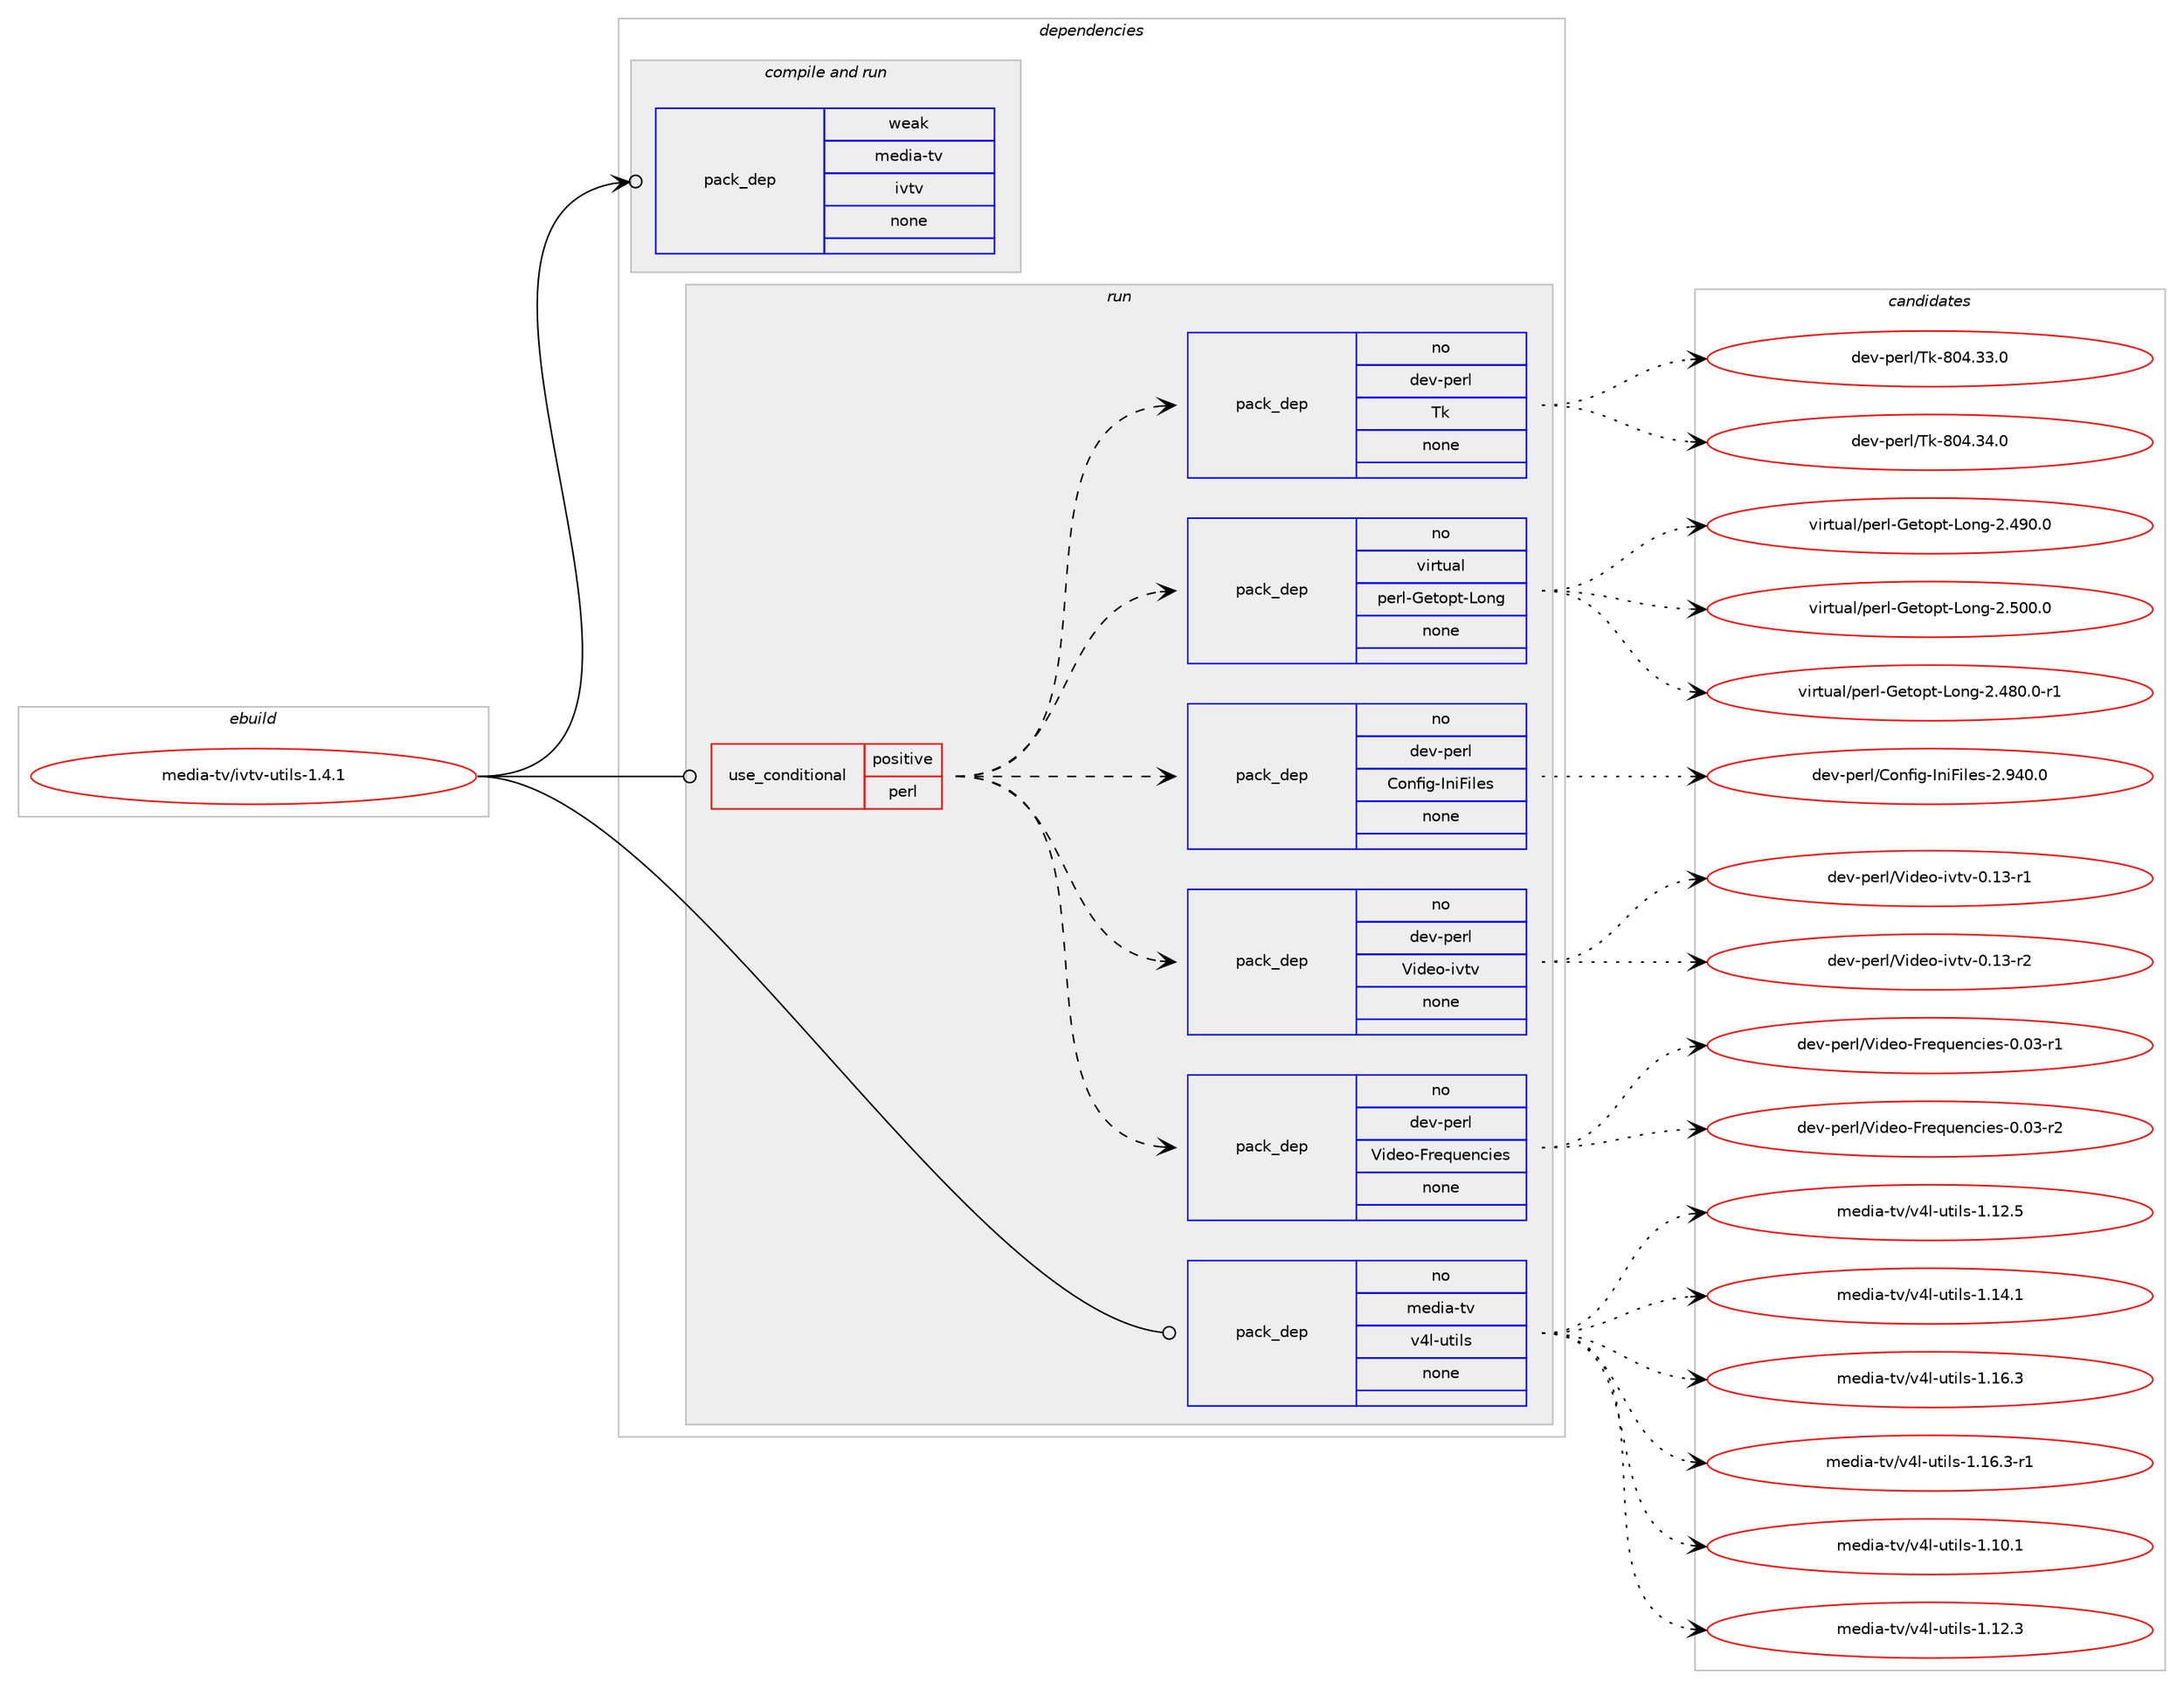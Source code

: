 digraph prolog {

# *************
# Graph options
# *************

newrank=true;
concentrate=true;
compound=true;
graph [rankdir=LR,fontname=Helvetica,fontsize=10,ranksep=1.5];#, ranksep=2.5, nodesep=0.2];
edge  [arrowhead=vee];
node  [fontname=Helvetica,fontsize=10];

# **********
# The ebuild
# **********

subgraph cluster_leftcol {
color=gray;
rank=same;
label=<<i>ebuild</i>>;
id [label="media-tv/ivtv-utils-1.4.1", color=red, width=4, href="../media-tv/ivtv-utils-1.4.1.svg"];
}

# ****************
# The dependencies
# ****************

subgraph cluster_midcol {
color=gray;
label=<<i>dependencies</i>>;
subgraph cluster_compile {
fillcolor="#eeeeee";
style=filled;
label=<<i>compile</i>>;
}
subgraph cluster_compileandrun {
fillcolor="#eeeeee";
style=filled;
label=<<i>compile and run</i>>;
subgraph pack1167200 {
dependency1632170 [label=<<TABLE BORDER="0" CELLBORDER="1" CELLSPACING="0" CELLPADDING="4" WIDTH="220"><TR><TD ROWSPAN="6" CELLPADDING="30">pack_dep</TD></TR><TR><TD WIDTH="110">weak</TD></TR><TR><TD>media-tv</TD></TR><TR><TD>ivtv</TD></TR><TR><TD>none</TD></TR><TR><TD></TD></TR></TABLE>>, shape=none, color=blue];
}
id:e -> dependency1632170:w [weight=20,style="solid",arrowhead="odotvee"];
}
subgraph cluster_run {
fillcolor="#eeeeee";
style=filled;
label=<<i>run</i>>;
subgraph cond438612 {
dependency1632171 [label=<<TABLE BORDER="0" CELLBORDER="1" CELLSPACING="0" CELLPADDING="4"><TR><TD ROWSPAN="3" CELLPADDING="10">use_conditional</TD></TR><TR><TD>positive</TD></TR><TR><TD>perl</TD></TR></TABLE>>, shape=none, color=red];
subgraph pack1167201 {
dependency1632172 [label=<<TABLE BORDER="0" CELLBORDER="1" CELLSPACING="0" CELLPADDING="4" WIDTH="220"><TR><TD ROWSPAN="6" CELLPADDING="30">pack_dep</TD></TR><TR><TD WIDTH="110">no</TD></TR><TR><TD>dev-perl</TD></TR><TR><TD>Video-Frequencies</TD></TR><TR><TD>none</TD></TR><TR><TD></TD></TR></TABLE>>, shape=none, color=blue];
}
dependency1632171:e -> dependency1632172:w [weight=20,style="dashed",arrowhead="vee"];
subgraph pack1167202 {
dependency1632173 [label=<<TABLE BORDER="0" CELLBORDER="1" CELLSPACING="0" CELLPADDING="4" WIDTH="220"><TR><TD ROWSPAN="6" CELLPADDING="30">pack_dep</TD></TR><TR><TD WIDTH="110">no</TD></TR><TR><TD>dev-perl</TD></TR><TR><TD>Video-ivtv</TD></TR><TR><TD>none</TD></TR><TR><TD></TD></TR></TABLE>>, shape=none, color=blue];
}
dependency1632171:e -> dependency1632173:w [weight=20,style="dashed",arrowhead="vee"];
subgraph pack1167203 {
dependency1632174 [label=<<TABLE BORDER="0" CELLBORDER="1" CELLSPACING="0" CELLPADDING="4" WIDTH="220"><TR><TD ROWSPAN="6" CELLPADDING="30">pack_dep</TD></TR><TR><TD WIDTH="110">no</TD></TR><TR><TD>dev-perl</TD></TR><TR><TD>Config-IniFiles</TD></TR><TR><TD>none</TD></TR><TR><TD></TD></TR></TABLE>>, shape=none, color=blue];
}
dependency1632171:e -> dependency1632174:w [weight=20,style="dashed",arrowhead="vee"];
subgraph pack1167204 {
dependency1632175 [label=<<TABLE BORDER="0" CELLBORDER="1" CELLSPACING="0" CELLPADDING="4" WIDTH="220"><TR><TD ROWSPAN="6" CELLPADDING="30">pack_dep</TD></TR><TR><TD WIDTH="110">no</TD></TR><TR><TD>virtual</TD></TR><TR><TD>perl-Getopt-Long</TD></TR><TR><TD>none</TD></TR><TR><TD></TD></TR></TABLE>>, shape=none, color=blue];
}
dependency1632171:e -> dependency1632175:w [weight=20,style="dashed",arrowhead="vee"];
subgraph pack1167205 {
dependency1632176 [label=<<TABLE BORDER="0" CELLBORDER="1" CELLSPACING="0" CELLPADDING="4" WIDTH="220"><TR><TD ROWSPAN="6" CELLPADDING="30">pack_dep</TD></TR><TR><TD WIDTH="110">no</TD></TR><TR><TD>dev-perl</TD></TR><TR><TD>Tk</TD></TR><TR><TD>none</TD></TR><TR><TD></TD></TR></TABLE>>, shape=none, color=blue];
}
dependency1632171:e -> dependency1632176:w [weight=20,style="dashed",arrowhead="vee"];
}
id:e -> dependency1632171:w [weight=20,style="solid",arrowhead="odot"];
subgraph pack1167206 {
dependency1632177 [label=<<TABLE BORDER="0" CELLBORDER="1" CELLSPACING="0" CELLPADDING="4" WIDTH="220"><TR><TD ROWSPAN="6" CELLPADDING="30">pack_dep</TD></TR><TR><TD WIDTH="110">no</TD></TR><TR><TD>media-tv</TD></TR><TR><TD>v4l-utils</TD></TR><TR><TD>none</TD></TR><TR><TD></TD></TR></TABLE>>, shape=none, color=blue];
}
id:e -> dependency1632177:w [weight=20,style="solid",arrowhead="odot"];
}
}

# **************
# The candidates
# **************

subgraph cluster_choices {
rank=same;
color=gray;
label=<<i>candidates</i>>;

subgraph choice1167200 {
color=black;
nodesep=1;
}
subgraph choice1167201 {
color=black;
nodesep=1;
choice10010111845112101114108478610510010111145701141011131171011109910510111545484648514511449 [label="dev-perl/Video-Frequencies-0.03-r1", color=red, width=4,href="../dev-perl/Video-Frequencies-0.03-r1.svg"];
choice10010111845112101114108478610510010111145701141011131171011109910510111545484648514511450 [label="dev-perl/Video-Frequencies-0.03-r2", color=red, width=4,href="../dev-perl/Video-Frequencies-0.03-r2.svg"];
dependency1632172:e -> choice10010111845112101114108478610510010111145701141011131171011109910510111545484648514511449:w [style=dotted,weight="100"];
dependency1632172:e -> choice10010111845112101114108478610510010111145701141011131171011109910510111545484648514511450:w [style=dotted,weight="100"];
}
subgraph choice1167202 {
color=black;
nodesep=1;
choice1001011184511210111410847861051001011114510511811611845484649514511449 [label="dev-perl/Video-ivtv-0.13-r1", color=red, width=4,href="../dev-perl/Video-ivtv-0.13-r1.svg"];
choice1001011184511210111410847861051001011114510511811611845484649514511450 [label="dev-perl/Video-ivtv-0.13-r2", color=red, width=4,href="../dev-perl/Video-ivtv-0.13-r2.svg"];
dependency1632173:e -> choice1001011184511210111410847861051001011114510511811611845484649514511449:w [style=dotted,weight="100"];
dependency1632173:e -> choice1001011184511210111410847861051001011114510511811611845484649514511450:w [style=dotted,weight="100"];
}
subgraph choice1167203 {
color=black;
nodesep=1;
choice1001011184511210111410847671111101021051034573110105701051081011154550465752484648 [label="dev-perl/Config-IniFiles-2.940.0", color=red, width=4,href="../dev-perl/Config-IniFiles-2.940.0.svg"];
dependency1632174:e -> choice1001011184511210111410847671111101021051034573110105701051081011154550465752484648:w [style=dotted,weight="100"];
}
subgraph choice1167204 {
color=black;
nodesep=1;
choice11810511411611797108471121011141084571101116111112116457611111010345504652564846484511449 [label="virtual/perl-Getopt-Long-2.480.0-r1", color=red, width=4,href="../virtual/perl-Getopt-Long-2.480.0-r1.svg"];
choice1181051141161179710847112101114108457110111611111211645761111101034550465257484648 [label="virtual/perl-Getopt-Long-2.490.0", color=red, width=4,href="../virtual/perl-Getopt-Long-2.490.0.svg"];
choice1181051141161179710847112101114108457110111611111211645761111101034550465348484648 [label="virtual/perl-Getopt-Long-2.500.0", color=red, width=4,href="../virtual/perl-Getopt-Long-2.500.0.svg"];
dependency1632175:e -> choice11810511411611797108471121011141084571101116111112116457611111010345504652564846484511449:w [style=dotted,weight="100"];
dependency1632175:e -> choice1181051141161179710847112101114108457110111611111211645761111101034550465257484648:w [style=dotted,weight="100"];
dependency1632175:e -> choice1181051141161179710847112101114108457110111611111211645761111101034550465348484648:w [style=dotted,weight="100"];
}
subgraph choice1167205 {
color=black;
nodesep=1;
choice100101118451121011141084784107455648524651514648 [label="dev-perl/Tk-804.33.0", color=red, width=4,href="../dev-perl/Tk-804.33.0.svg"];
choice100101118451121011141084784107455648524651524648 [label="dev-perl/Tk-804.34.0", color=red, width=4,href="../dev-perl/Tk-804.34.0.svg"];
dependency1632176:e -> choice100101118451121011141084784107455648524651514648:w [style=dotted,weight="100"];
dependency1632176:e -> choice100101118451121011141084784107455648524651524648:w [style=dotted,weight="100"];
}
subgraph choice1167206 {
color=black;
nodesep=1;
choice109101100105974511611847118521084511711610510811545494649484649 [label="media-tv/v4l-utils-1.10.1", color=red, width=4,href="../media-tv/v4l-utils-1.10.1.svg"];
choice109101100105974511611847118521084511711610510811545494649504651 [label="media-tv/v4l-utils-1.12.3", color=red, width=4,href="../media-tv/v4l-utils-1.12.3.svg"];
choice109101100105974511611847118521084511711610510811545494649504653 [label="media-tv/v4l-utils-1.12.5", color=red, width=4,href="../media-tv/v4l-utils-1.12.5.svg"];
choice109101100105974511611847118521084511711610510811545494649524649 [label="media-tv/v4l-utils-1.14.1", color=red, width=4,href="../media-tv/v4l-utils-1.14.1.svg"];
choice109101100105974511611847118521084511711610510811545494649544651 [label="media-tv/v4l-utils-1.16.3", color=red, width=4,href="../media-tv/v4l-utils-1.16.3.svg"];
choice1091011001059745116118471185210845117116105108115454946495446514511449 [label="media-tv/v4l-utils-1.16.3-r1", color=red, width=4,href="../media-tv/v4l-utils-1.16.3-r1.svg"];
dependency1632177:e -> choice109101100105974511611847118521084511711610510811545494649484649:w [style=dotted,weight="100"];
dependency1632177:e -> choice109101100105974511611847118521084511711610510811545494649504651:w [style=dotted,weight="100"];
dependency1632177:e -> choice109101100105974511611847118521084511711610510811545494649504653:w [style=dotted,weight="100"];
dependency1632177:e -> choice109101100105974511611847118521084511711610510811545494649524649:w [style=dotted,weight="100"];
dependency1632177:e -> choice109101100105974511611847118521084511711610510811545494649544651:w [style=dotted,weight="100"];
dependency1632177:e -> choice1091011001059745116118471185210845117116105108115454946495446514511449:w [style=dotted,weight="100"];
}
}

}
